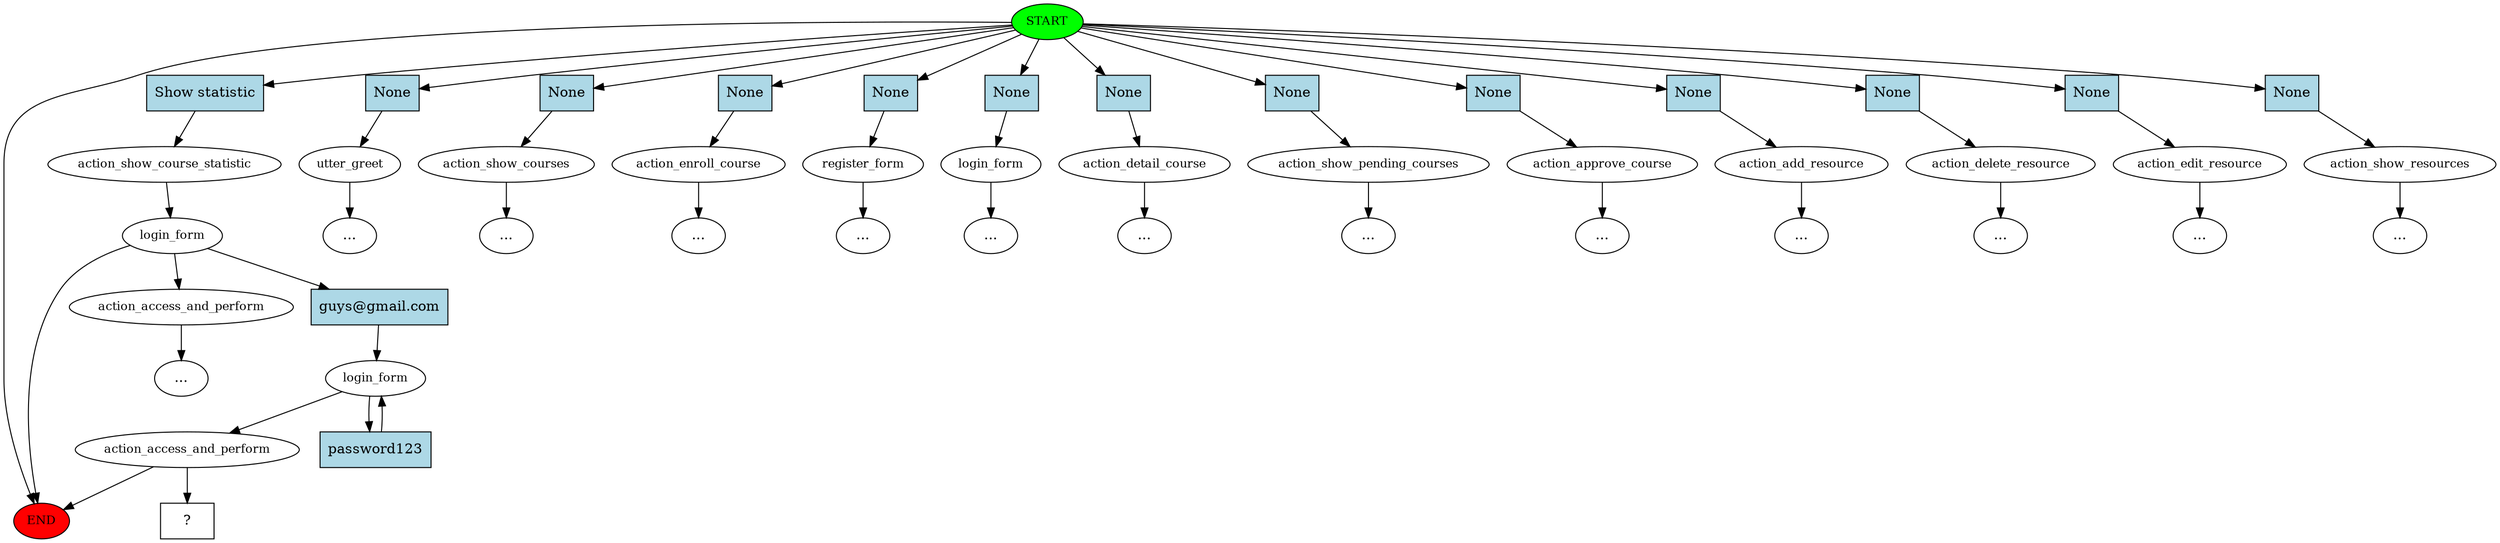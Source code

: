 digraph  {
0 [class="start active", fillcolor=green, fontsize=12, label=START, style=filled];
"-1" [class=end, fillcolor=red, fontsize=12, label=END, style=filled];
1 [class=active, fontsize=12, label=action_show_course_statistic];
2 [class=active, fontsize=12, label=login_form];
3 [class="", fontsize=12, label=action_access_and_perform];
"-3" [class=ellipsis, label="..."];
4 [class="", fontsize=12, label=utter_greet];
5 [class="", fontsize=12, label=action_show_courses];
"-5" [class=ellipsis, label="..."];
8 [class="", fontsize=12, label=action_enroll_course];
11 [class="", fontsize=12, label=register_form];
"-11" [class=ellipsis, label="..."];
15 [class="", fontsize=12, label=login_form];
"-18" [class=ellipsis, label="..."];
21 [class="", fontsize=12, label=action_detail_course];
"-21" [class=ellipsis, label="..."];
37 [class="", fontsize=12, label=action_show_pending_courses];
"-37" [class=ellipsis, label="..."];
39 [class="", fontsize=12, label=action_approve_course];
"-42" [class=ellipsis, label="..."];
"-43" [class=ellipsis, label="..."];
44 [class="", fontsize=12, label=action_add_resource];
"-47" [class=ellipsis, label="..."];
48 [class="", fontsize=12, label=action_delete_resource];
54 [class="", fontsize=12, label=action_edit_resource];
58 [class="", fontsize=12, label=action_show_resources];
"-61" [class=ellipsis, label="..."];
"-62" [class=ellipsis, label="..."];
"-65" [class=ellipsis, label="..."];
"-66" [class=ellipsis, label="..."];
69 [class=active, fontsize=12, label=login_form];
71 [class=active, fontsize=12, label=action_access_and_perform];
84 [class="intent dashed active", label="  ?  ", shape=rect];
85 [class="intent active", fillcolor=lightblue, label="Show statistic", shape=rect, style=filled];
86 [class=intent, fillcolor=lightblue, label=None, shape=rect, style=filled];
87 [class=intent, fillcolor=lightblue, label=None, shape=rect, style=filled];
88 [class=intent, fillcolor=lightblue, label=None, shape=rect, style=filled];
89 [class=intent, fillcolor=lightblue, label=None, shape=rect, style=filled];
90 [class=intent, fillcolor=lightblue, label=None, shape=rect, style=filled];
91 [class=intent, fillcolor=lightblue, label=None, shape=rect, style=filled];
92 [class=intent, fillcolor=lightblue, label=None, shape=rect, style=filled];
93 [class=intent, fillcolor=lightblue, label=None, shape=rect, style=filled];
94 [class=intent, fillcolor=lightblue, label=None, shape=rect, style=filled];
95 [class=intent, fillcolor=lightblue, label=None, shape=rect, style=filled];
96 [class=intent, fillcolor=lightblue, label=None, shape=rect, style=filled];
97 [class=intent, fillcolor=lightblue, label=None, shape=rect, style=filled];
98 [class="intent active", fillcolor=lightblue, label="guys@gmail.com", shape=rect, style=filled];
99 [class="intent active", fillcolor=lightblue, label=password123, shape=rect, style=filled];
0 -> "-1"  [class="", key=NONE, label=""];
0 -> 85  [class=active, key=0];
0 -> 86  [class="", key=0];
0 -> 87  [class="", key=0];
0 -> 88  [class="", key=0];
0 -> 89  [class="", key=0];
0 -> 90  [class="", key=0];
0 -> 91  [class="", key=0];
0 -> 92  [class="", key=0];
0 -> 93  [class="", key=0];
0 -> 94  [class="", key=0];
0 -> 95  [class="", key=0];
0 -> 96  [class="", key=0];
0 -> 97  [class="", key=0];
1 -> 2  [class=active, key=NONE, label=""];
2 -> 3  [class="", key=NONE, label=""];
2 -> "-1"  [class="", key=NONE, label=""];
2 -> 98  [class=active, key=0];
3 -> "-3"  [class="", key=NONE, label=""];
4 -> "-65"  [class="", key=NONE, label=""];
5 -> "-5"  [class="", key=NONE, label=""];
8 -> "-43"  [class="", key=NONE, label=""];
11 -> "-11"  [class="", key=NONE, label=""];
15 -> "-18"  [class="", key=NONE, label=""];
21 -> "-21"  [class="", key=NONE, label=""];
37 -> "-37"  [class="", key=NONE, label=""];
39 -> "-42"  [class="", key=NONE, label=""];
44 -> "-47"  [class="", key=NONE, label=""];
48 -> "-62"  [class="", key=NONE, label=""];
54 -> "-61"  [class="", key=NONE, label=""];
58 -> "-66"  [class="", key=NONE, label=""];
69 -> 71  [class=active, key=NONE, label=""];
69 -> 99  [class=active, key=0];
71 -> "-1"  [class="", key=NONE, label=""];
71 -> 84  [class=active, key=NONE, label=""];
85 -> 1  [class=active, key=0];
86 -> 4  [class="", key=0];
87 -> 5  [class="", key=0];
88 -> 8  [class="", key=0];
89 -> 11  [class="", key=0];
90 -> 15  [class="", key=0];
91 -> 21  [class="", key=0];
92 -> 37  [class="", key=0];
93 -> 39  [class="", key=0];
94 -> 44  [class="", key=0];
95 -> 48  [class="", key=0];
96 -> 54  [class="", key=0];
97 -> 58  [class="", key=0];
98 -> 69  [class=active, key=0];
99 -> 69  [class=active, key=0];
}
